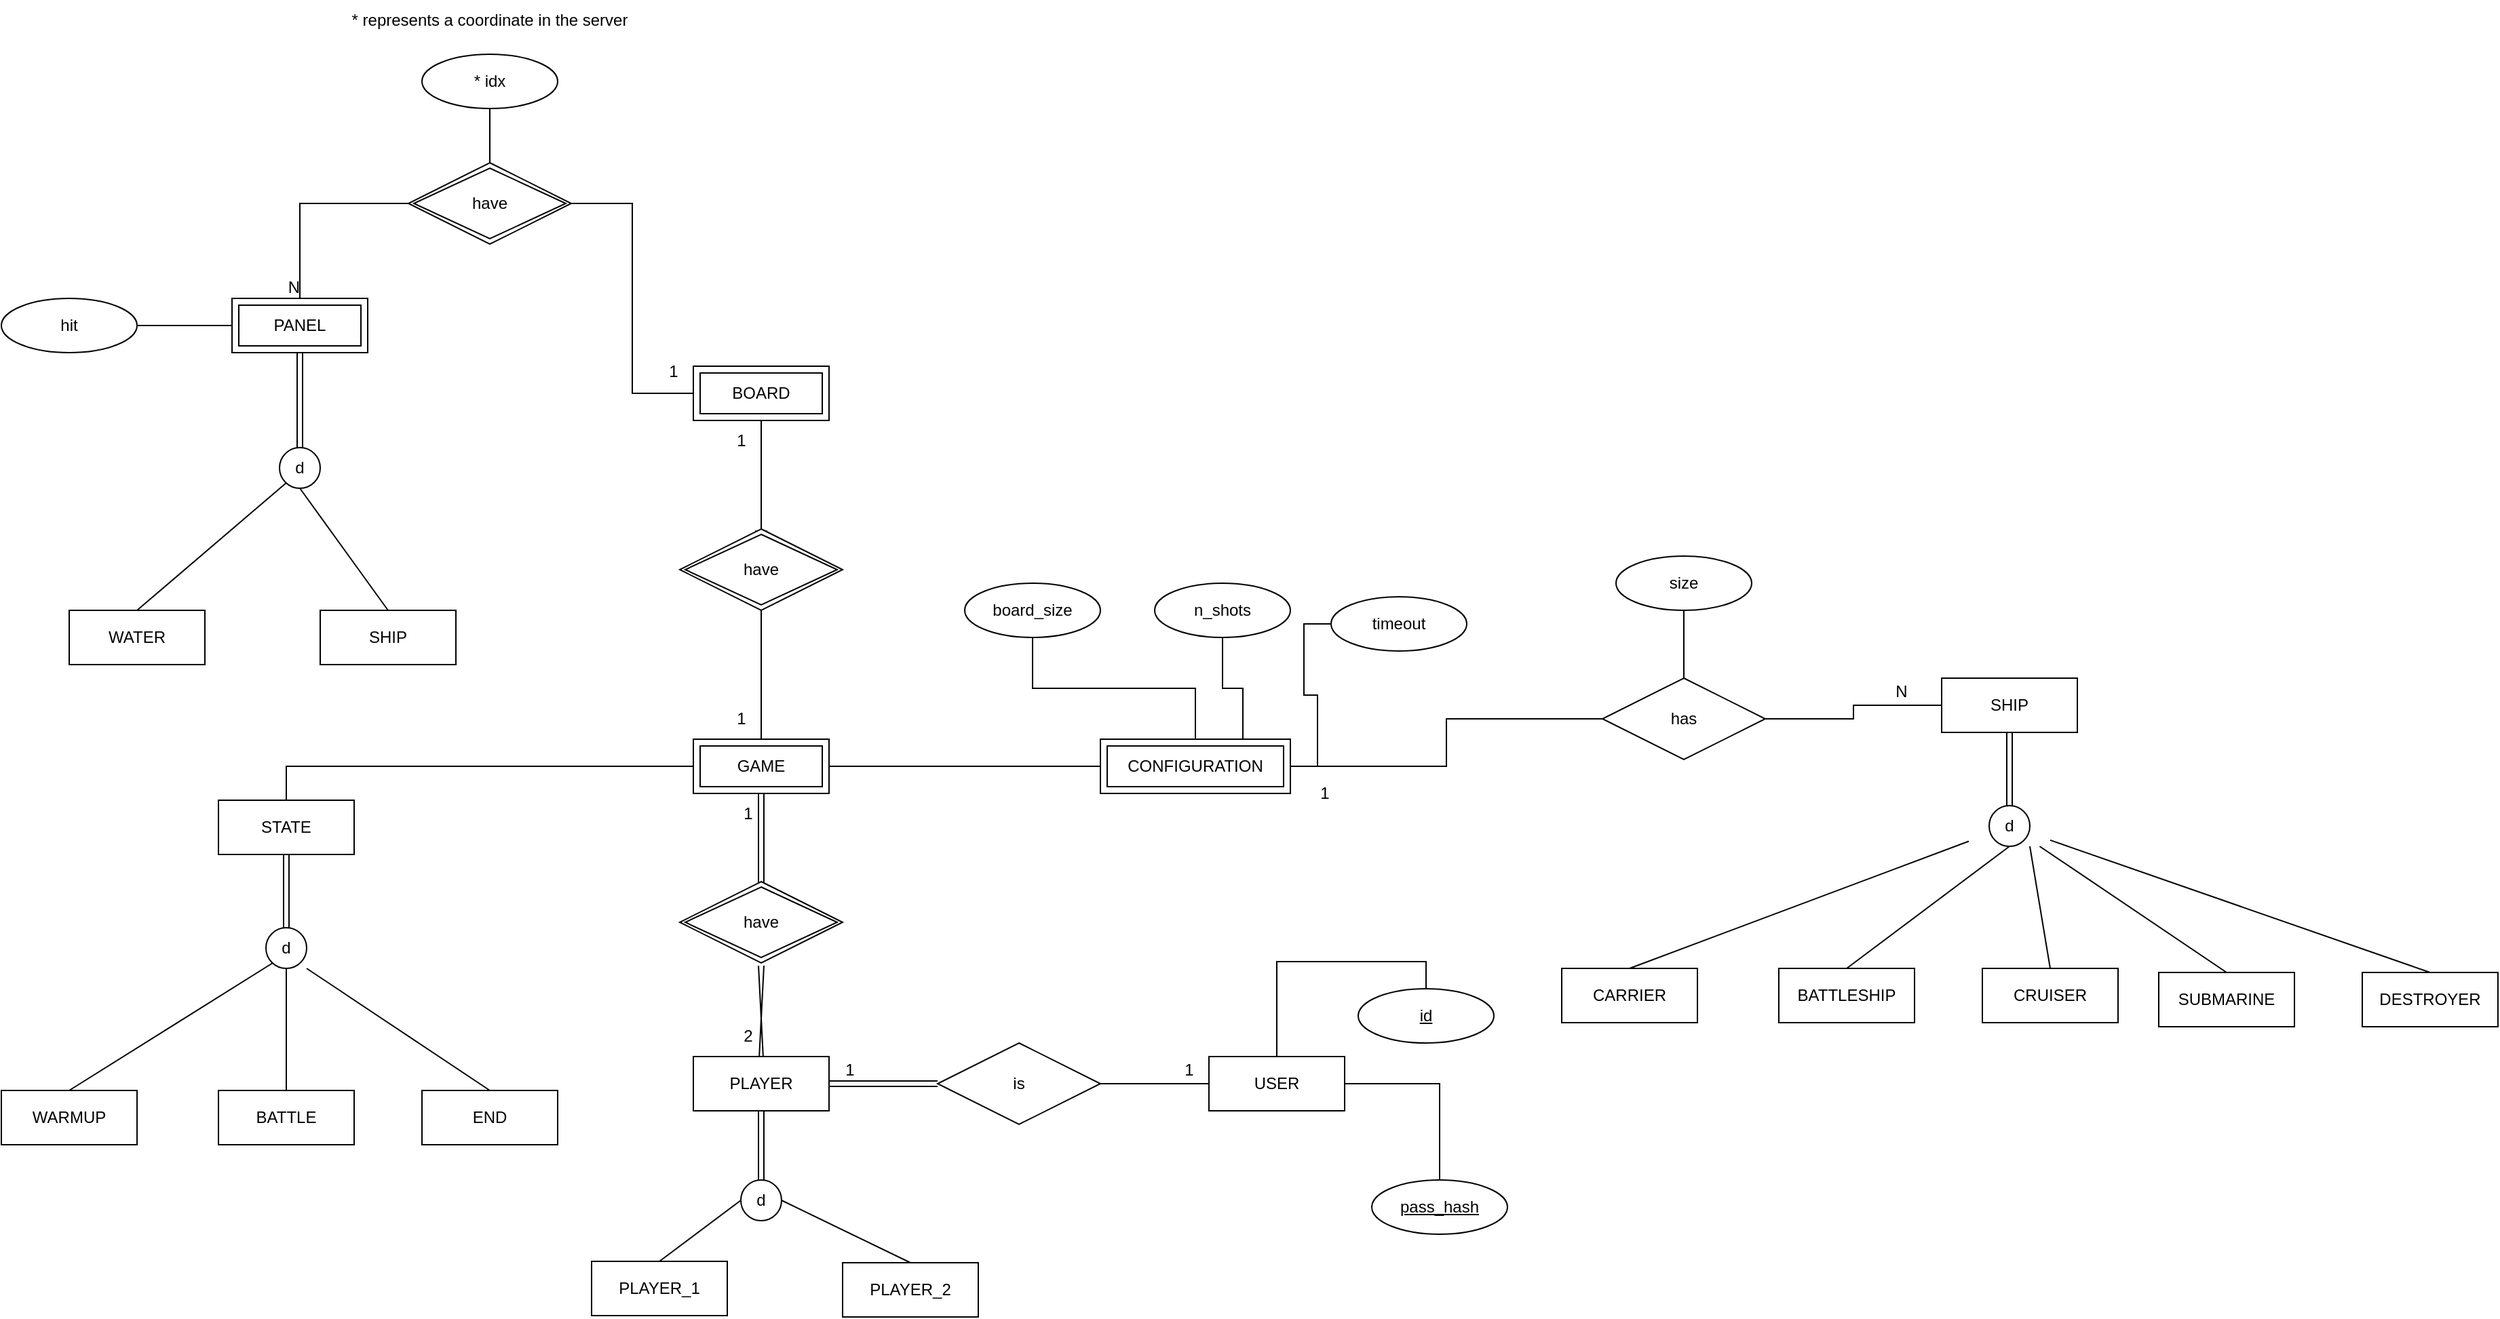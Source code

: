 <mxfile version="15.5.4" type="embed"><diagram id="sa6Q3xUmAi24UDrEMSUv" name="Página-1"><mxGraphModel dx="1499" dy="1689" grid="1" gridSize="10" guides="1" tooltips="1" connect="1" arrows="1" fold="1" page="1" pageScale="1" pageWidth="827" pageHeight="1169" math="0" shadow="0"><root><mxCell id="0"/><mxCell id="1" parent="0"/><mxCell id="XrOO0wk5_OICAEsCVDQP-19" style="edgeStyle=orthogonalEdgeStyle;rounded=0;orthogonalLoop=1;jettySize=auto;html=1;endArrow=none;endFill=0;shape=link;" parent="1" edge="1"><mxGeometry relative="1" as="geometry"><mxPoint x="180" y="85" as="sourcePoint"/><mxPoint x="180" y="152" as="targetPoint"/></mxGeometry></mxCell><mxCell id="XrOO0wk5_OICAEsCVDQP-20" style="edgeStyle=orthogonalEdgeStyle;rounded=0;orthogonalLoop=1;jettySize=auto;html=1;endArrow=none;endFill=0;horizontal=1;shape=link;" parent="1" edge="1"><mxGeometry relative="1" as="geometry"><mxPoint x="180" y="290" as="targetPoint"/><mxPoint x="180" y="212" as="sourcePoint"/><Array as="points"><mxPoint x="180" y="300"/></Array></mxGeometry></mxCell><mxCell id="XrOO0wk5_OICAEsCVDQP-22" value="1" style="text;html=1;align=center;verticalAlign=middle;resizable=0;points=[];autosize=1;strokeColor=none;fillColor=none;" parent="1" vertex="1"><mxGeometry x="155" y="85" width="30" height="30" as="geometry"/></mxCell><mxCell id="5" value="PLAYER" style="whiteSpace=wrap;html=1;align=center;" parent="1" vertex="1"><mxGeometry x="130" y="279" width="100" height="40" as="geometry"/></mxCell><mxCell id="9" value="" style="shape=link;html=1;rounded=0;exitX=0.5;exitY=1;exitDx=0;exitDy=0;startArrow=none;" parent="1" source="13" edge="1"><mxGeometry relative="1" as="geometry"><mxPoint x="240" y="180" as="sourcePoint"/><mxPoint x="180" y="390" as="targetPoint"/></mxGeometry></mxCell><mxCell id="10" value="1" style="resizable=0;html=1;align=right;verticalAlign=bottom;" parent="9" connectable="0" vertex="1"><mxGeometry x="1" relative="1" as="geometry"/></mxCell><mxCell id="11" value="PLAYER_1" style="whiteSpace=wrap;html=1;align=center;" parent="1" vertex="1"><mxGeometry x="55" y="430" width="100" height="40" as="geometry"/></mxCell><mxCell id="12" value="PLAYER_2" style="whiteSpace=wrap;html=1;align=center;" parent="1" vertex="1"><mxGeometry x="240" y="431" width="100" height="40" as="geometry"/></mxCell><mxCell id="13" value="" style="ellipse;whiteSpace=wrap;html=1;" parent="1" vertex="1"><mxGeometry x="165" y="370" width="30" height="30" as="geometry"/></mxCell><mxCell id="14" value="" style="shape=link;html=1;rounded=0;exitX=0.5;exitY=1;exitDx=0;exitDy=0;endArrow=none;" parent="1" source="5" target="13" edge="1"><mxGeometry relative="1" as="geometry"><mxPoint x="180" y="319" as="sourcePoint"/><mxPoint x="180" y="390" as="targetPoint"/></mxGeometry></mxCell><mxCell id="17" value="" style="endArrow=none;html=1;rounded=0;exitX=0.5;exitY=0;exitDx=0;exitDy=0;entryX=0;entryY=0.5;entryDx=0;entryDy=0;" parent="1" source="11" target="13" edge="1"><mxGeometry relative="1" as="geometry"><mxPoint x="210" y="300" as="sourcePoint"/><mxPoint x="370" y="300" as="targetPoint"/></mxGeometry></mxCell><mxCell id="18" value="" style="endArrow=none;html=1;rounded=0;exitX=0.5;exitY=0;exitDx=0;exitDy=0;entryX=1;entryY=0.5;entryDx=0;entryDy=0;" parent="1" source="12" target="13" edge="1"><mxGeometry relative="1" as="geometry"><mxPoint x="115" y="440" as="sourcePoint"/><mxPoint x="175" y="395" as="targetPoint"/></mxGeometry></mxCell><mxCell id="19" value="d" style="text;html=1;strokeColor=none;fillColor=none;align=center;verticalAlign=middle;whiteSpace=wrap;rounded=0;" parent="1" vertex="1"><mxGeometry x="150" y="370" width="60" height="30" as="geometry"/></mxCell><mxCell id="20" value="2" style="text;html=1;align=center;verticalAlign=middle;resizable=0;points=[];autosize=1;strokeColor=none;fillColor=none;" parent="1" vertex="1"><mxGeometry x="160" y="254" width="20" height="20" as="geometry"/></mxCell><mxCell id="84" style="edgeStyle=orthogonalEdgeStyle;rounded=0;orthogonalLoop=1;jettySize=auto;html=1;endArrow=none;endFill=0;" parent="1" source="24" target="83" edge="1"><mxGeometry relative="1" as="geometry"/></mxCell><mxCell id="24" value="USER" style="whiteSpace=wrap;html=1;align=center;" parent="1" vertex="1"><mxGeometry x="510" y="279" width="100" height="40" as="geometry"/></mxCell><mxCell id="27" style="edgeStyle=orthogonalEdgeStyle;rounded=0;orthogonalLoop=1;jettySize=auto;html=1;endArrow=none;endFill=0;" parent="1" source="25" target="24" edge="1"><mxGeometry relative="1" as="geometry"/></mxCell><mxCell id="25" value="is" style="shape=rhombus;perimeter=rhombusPerimeter;whiteSpace=wrap;html=1;align=center;" parent="1" vertex="1"><mxGeometry x="310" y="269" width="120" height="60" as="geometry"/></mxCell><mxCell id="29" value="" style="endArrow=none;html=1;rounded=0;verticalAlign=middle;exitX=1;exitY=0.5;exitDx=0;exitDy=0;entryX=0;entryY=0.5;entryDx=0;entryDy=0;shape=link;" parent="1" source="5" target="25" edge="1"><mxGeometry relative="1" as="geometry"><mxPoint x="220" y="310" as="sourcePoint"/><mxPoint x="380" y="310" as="targetPoint"/></mxGeometry></mxCell><mxCell id="30" value="1" style="text;html=1;align=center;verticalAlign=middle;resizable=0;points=[];autosize=1;strokeColor=none;fillColor=none;" parent="1" vertex="1"><mxGeometry x="230" y="274" width="30" height="30" as="geometry"/></mxCell><mxCell id="31" value="1" style="text;html=1;align=center;verticalAlign=middle;resizable=0;points=[];autosize=1;strokeColor=none;fillColor=none;" parent="1" vertex="1"><mxGeometry x="480" y="274" width="30" height="30" as="geometry"/></mxCell><mxCell id="32" value="id" style="ellipse;whiteSpace=wrap;html=1;align=center;fontStyle=4" parent="1" vertex="1"><mxGeometry x="620" y="229" width="100" height="40" as="geometry"/></mxCell><mxCell id="33" style="edgeStyle=orthogonalEdgeStyle;rounded=0;orthogonalLoop=1;jettySize=auto;html=1;endArrow=none;endFill=0;exitX=0.5;exitY=0;exitDx=0;exitDy=0;entryX=0.5;entryY=0;entryDx=0;entryDy=0;" parent="1" source="32" target="24" edge="1"><mxGeometry relative="1" as="geometry"><mxPoint x="440" y="309" as="sourcePoint"/><mxPoint x="520" y="309" as="targetPoint"/></mxGeometry></mxCell><mxCell id="37" style="edgeStyle=orthogonalEdgeStyle;rounded=0;orthogonalLoop=1;jettySize=auto;html=1;entryX=0.5;entryY=0;entryDx=0;entryDy=0;endArrow=none;endFill=0;" parent="1" source="34" target="36" edge="1"><mxGeometry relative="1" as="geometry"/></mxCell><mxCell id="34" value="GAME" style="shape=ext;margin=3;double=1;whiteSpace=wrap;html=1;align=center;" parent="1" vertex="1"><mxGeometry x="130" y="45" width="100" height="40" as="geometry"/></mxCell><mxCell id="35" value="have" style="shape=rhombus;double=1;perimeter=rhombusPerimeter;whiteSpace=wrap;html=1;align=center;" parent="1" vertex="1"><mxGeometry x="120" y="150" width="120" height="60" as="geometry"/></mxCell><mxCell id="36" value="STATE" style="whiteSpace=wrap;html=1;align=center;" parent="1" vertex="1"><mxGeometry x="-220" y="90" width="100" height="40" as="geometry"/></mxCell><mxCell id="38" value="" style="shape=link;html=1;rounded=0;exitX=0.5;exitY=1;exitDx=0;exitDy=0;endArrow=none;" parent="1" source="36" edge="1"><mxGeometry relative="1" as="geometry"><mxPoint x="80" y="289" as="sourcePoint"/><mxPoint x="-170" y="190" as="targetPoint"/></mxGeometry></mxCell><mxCell id="39" value="WARMUP" style="whiteSpace=wrap;html=1;align=center;" parent="1" vertex="1"><mxGeometry x="-380" y="304" width="100" height="40" as="geometry"/></mxCell><mxCell id="44" value="" style="ellipse;whiteSpace=wrap;html=1;" parent="1" vertex="1"><mxGeometry x="-185" y="184" width="30" height="30" as="geometry"/></mxCell><mxCell id="45" value="d" style="text;html=1;strokeColor=none;fillColor=none;align=center;verticalAlign=middle;whiteSpace=wrap;rounded=0;" parent="1" vertex="1"><mxGeometry x="-200" y="184" width="60" height="30" as="geometry"/></mxCell><mxCell id="46" value="" style="endArrow=none;html=1;rounded=0;exitX=0.5;exitY=0;exitDx=0;exitDy=0;" parent="1" source="39" edge="1"><mxGeometry relative="1" as="geometry"><mxPoint x="115" y="440" as="sourcePoint"/><mxPoint x="-180" y="210" as="targetPoint"/></mxGeometry></mxCell><mxCell id="47" value="BATTLE" style="whiteSpace=wrap;html=1;align=center;" parent="1" vertex="1"><mxGeometry x="-220" y="304" width="100" height="40" as="geometry"/></mxCell><mxCell id="48" value="END" style="whiteSpace=wrap;html=1;align=center;" parent="1" vertex="1"><mxGeometry x="-70" y="304" width="100" height="40" as="geometry"/></mxCell><mxCell id="49" value="" style="endArrow=none;html=1;rounded=0;exitX=0.5;exitY=0;exitDx=0;exitDy=0;entryX=0.5;entryY=1;entryDx=0;entryDy=0;" parent="1" source="47" target="45" edge="1"><mxGeometry relative="1" as="geometry"><mxPoint x="-320" y="314" as="sourcePoint"/><mxPoint x="-160" y="209" as="targetPoint"/></mxGeometry></mxCell><mxCell id="50" value="" style="endArrow=none;html=1;rounded=0;exitX=0.5;exitY=0;exitDx=0;exitDy=0;entryX=0.75;entryY=1;entryDx=0;entryDy=0;" parent="1" source="48" target="45" edge="1"><mxGeometry relative="1" as="geometry"><mxPoint x="-320" y="314" as="sourcePoint"/><mxPoint x="-170" y="220" as="targetPoint"/></mxGeometry></mxCell><mxCell id="56" style="edgeStyle=orthogonalEdgeStyle;rounded=0;orthogonalLoop=1;jettySize=auto;html=1;endArrow=none;endFill=0;" parent="1" source="55" target="34" edge="1"><mxGeometry relative="1" as="geometry"/></mxCell><mxCell id="87" style="edgeStyle=orthogonalEdgeStyle;rounded=0;orthogonalLoop=1;jettySize=auto;html=1;entryX=0;entryY=0.5;entryDx=0;entryDy=0;endArrow=none;endFill=0;" parent="1" source="55" target="86" edge="1"><mxGeometry relative="1" as="geometry"/></mxCell><mxCell id="55" value="CONFIGURATION" style="shape=ext;margin=3;double=1;whiteSpace=wrap;html=1;align=center;" parent="1" vertex="1"><mxGeometry x="430" y="45" width="140" height="40" as="geometry"/></mxCell><mxCell id="58" style="edgeStyle=orthogonalEdgeStyle;rounded=0;orthogonalLoop=1;jettySize=auto;html=1;endArrow=none;endFill=0;" parent="1" source="57" target="55" edge="1"><mxGeometry relative="1" as="geometry"/></mxCell><mxCell id="57" value="board_size" style="ellipse;whiteSpace=wrap;html=1;align=center;" parent="1" vertex="1"><mxGeometry x="330" y="-70" width="100" height="40" as="geometry"/></mxCell><mxCell id="61" style="edgeStyle=orthogonalEdgeStyle;rounded=0;orthogonalLoop=1;jettySize=auto;html=1;entryX=0.75;entryY=0;entryDx=0;entryDy=0;endArrow=none;endFill=0;" parent="1" source="59" target="55" edge="1"><mxGeometry relative="1" as="geometry"/></mxCell><mxCell id="59" value="n_shots" style="ellipse;whiteSpace=wrap;html=1;align=center;" parent="1" vertex="1"><mxGeometry x="470" y="-70" width="100" height="40" as="geometry"/></mxCell><mxCell id="63" style="edgeStyle=orthogonalEdgeStyle;rounded=0;orthogonalLoop=1;jettySize=auto;html=1;entryX=1;entryY=0.5;entryDx=0;entryDy=0;endArrow=none;endFill=0;" parent="1" source="62" target="55" edge="1"><mxGeometry relative="1" as="geometry"/></mxCell><mxCell id="62" value="timeout" style="ellipse;whiteSpace=wrap;html=1;align=center;" parent="1" vertex="1"><mxGeometry x="600" y="-60" width="100" height="40" as="geometry"/></mxCell><mxCell id="65" value="SHIP" style="whiteSpace=wrap;html=1;align=center;" parent="1" vertex="1"><mxGeometry x="1050" width="100" height="40" as="geometry"/></mxCell><mxCell id="66" value="" style="shape=link;html=1;rounded=0;exitX=0.5;exitY=1;exitDx=0;exitDy=0;endArrow=none;" parent="1" source="65" edge="1"><mxGeometry relative="1" as="geometry"><mxPoint x="1350" y="199" as="sourcePoint"/><mxPoint x="1100" y="100" as="targetPoint"/></mxGeometry></mxCell><mxCell id="67" value="CARRIER" style="whiteSpace=wrap;html=1;align=center;" parent="1" vertex="1"><mxGeometry x="770" y="214" width="100" height="40" as="geometry"/></mxCell><mxCell id="68" value="" style="ellipse;whiteSpace=wrap;html=1;" parent="1" vertex="1"><mxGeometry x="1085" y="94" width="30" height="30" as="geometry"/></mxCell><mxCell id="69" value="d" style="text;html=1;strokeColor=none;fillColor=none;align=center;verticalAlign=middle;whiteSpace=wrap;rounded=0;" parent="1" vertex="1"><mxGeometry x="1070" y="94" width="60" height="30" as="geometry"/></mxCell><mxCell id="70" value="" style="endArrow=none;html=1;rounded=0;exitX=0.5;exitY=0;exitDx=0;exitDy=0;" parent="1" source="67" target="69" edge="1"><mxGeometry relative="1" as="geometry"><mxPoint x="1265" y="350" as="sourcePoint"/><mxPoint x="970" y="120" as="targetPoint"/></mxGeometry></mxCell><mxCell id="71" value="BATTLESHIP" style="whiteSpace=wrap;html=1;align=center;" parent="1" vertex="1"><mxGeometry x="930" y="214" width="100" height="40" as="geometry"/></mxCell><mxCell id="72" value="CRUISER" style="whiteSpace=wrap;html=1;align=center;" parent="1" vertex="1"><mxGeometry x="1080" y="214" width="100" height="40" as="geometry"/></mxCell><mxCell id="73" value="" style="endArrow=none;html=1;rounded=0;exitX=0.5;exitY=0;exitDx=0;exitDy=0;entryX=0.5;entryY=1;entryDx=0;entryDy=0;" parent="1" source="71" target="69" edge="1"><mxGeometry relative="1" as="geometry"><mxPoint x="830" y="224" as="sourcePoint"/><mxPoint x="990" y="119" as="targetPoint"/></mxGeometry></mxCell><mxCell id="74" value="" style="endArrow=none;html=1;rounded=0;exitX=0.5;exitY=0;exitDx=0;exitDy=0;entryX=0.75;entryY=1;entryDx=0;entryDy=0;" parent="1" source="72" target="69" edge="1"><mxGeometry relative="1" as="geometry"><mxPoint x="830" y="224" as="sourcePoint"/><mxPoint x="980" y="130" as="targetPoint"/></mxGeometry></mxCell><mxCell id="77" value="DESTROYER" style="whiteSpace=wrap;html=1;align=center;" parent="1" vertex="1"><mxGeometry x="1360" y="217" width="100" height="40" as="geometry"/></mxCell><mxCell id="78" value="SUBMARINE" style="whiteSpace=wrap;html=1;align=center;" parent="1" vertex="1"><mxGeometry x="1210" y="217" width="100" height="40" as="geometry"/></mxCell><mxCell id="79" value="" style="endArrow=none;html=1;rounded=0;exitX=0.5;exitY=0;exitDx=0;exitDy=0;" parent="1" source="78" target="69" edge="1"><mxGeometry relative="1" as="geometry"><mxPoint x="1110" y="227" as="sourcePoint"/><mxPoint x="1260" y="127" as="targetPoint"/></mxGeometry></mxCell><mxCell id="80" value="" style="endArrow=none;html=1;rounded=0;exitX=0.5;exitY=0;exitDx=0;exitDy=0;" parent="1" source="77" target="69" edge="1"><mxGeometry relative="1" as="geometry"><mxPoint x="1110" y="227" as="sourcePoint"/><mxPoint x="1275" y="127" as="targetPoint"/></mxGeometry></mxCell><mxCell id="83" value="pass_hash" style="ellipse;whiteSpace=wrap;html=1;align=center;fontStyle=4" parent="1" vertex="1"><mxGeometry x="630" y="370" width="100" height="40" as="geometry"/></mxCell><mxCell id="88" style="edgeStyle=orthogonalEdgeStyle;rounded=0;orthogonalLoop=1;jettySize=auto;html=1;endArrow=none;endFill=0;" parent="1" source="86" target="65" edge="1"><mxGeometry relative="1" as="geometry"/></mxCell><mxCell id="86" value="has" style="shape=rhombus;perimeter=rhombusPerimeter;whiteSpace=wrap;html=1;align=center;" parent="1" vertex="1"><mxGeometry x="800" width="120" height="60" as="geometry"/></mxCell><mxCell id="89" value="1" style="text;html=1;align=center;verticalAlign=middle;resizable=0;points=[];autosize=1;strokeColor=none;fillColor=none;" parent="1" vertex="1"><mxGeometry x="580" y="70" width="30" height="30" as="geometry"/></mxCell><mxCell id="90" value="N" style="text;html=1;align=center;verticalAlign=middle;resizable=0;points=[];autosize=1;strokeColor=none;fillColor=none;" parent="1" vertex="1"><mxGeometry x="1010" width="20" height="20" as="geometry"/></mxCell><mxCell id="92" style="edgeStyle=orthogonalEdgeStyle;rounded=0;orthogonalLoop=1;jettySize=auto;html=1;endArrow=none;endFill=0;" parent="1" source="91" target="86" edge="1"><mxGeometry relative="1" as="geometry"/></mxCell><mxCell id="91" value="size" style="ellipse;whiteSpace=wrap;html=1;align=center;" parent="1" vertex="1"><mxGeometry x="810" y="-90" width="100" height="40" as="geometry"/></mxCell><mxCell id="96" style="edgeStyle=orthogonalEdgeStyle;rounded=0;orthogonalLoop=1;jettySize=auto;html=1;entryX=0.5;entryY=0.167;entryDx=0;entryDy=0;entryPerimeter=0;" edge="1" parent="1" source="93" target="95"><mxGeometry relative="1" as="geometry"/></mxCell><mxCell id="117" style="edgeStyle=orthogonalEdgeStyle;rounded=0;orthogonalLoop=1;jettySize=auto;html=1;entryX=1;entryY=0.5;entryDx=0;entryDy=0;endArrow=none;endFill=0;" edge="1" parent="1" source="93" target="116"><mxGeometry relative="1" as="geometry"/></mxCell><mxCell id="93" value="BOARD" style="shape=ext;margin=3;double=1;whiteSpace=wrap;html=1;align=center;" vertex="1" parent="1"><mxGeometry x="130" y="-230" width="100" height="40" as="geometry"/></mxCell><mxCell id="97" style="edgeStyle=orthogonalEdgeStyle;rounded=0;orthogonalLoop=1;jettySize=auto;html=1;endArrow=none;endFill=0;" edge="1" parent="1" source="95" target="34"><mxGeometry relative="1" as="geometry"><mxPoint x="180" y="60" as="targetPoint"/></mxGeometry></mxCell><mxCell id="95" value="have" style="shape=rhombus;double=1;perimeter=rhombusPerimeter;whiteSpace=wrap;html=1;align=center;" vertex="1" parent="1"><mxGeometry x="120" y="-110" width="120" height="60" as="geometry"/></mxCell><mxCell id="98" value="1" style="text;html=1;align=center;verticalAlign=middle;resizable=0;points=[];autosize=1;strokeColor=none;fillColor=none;" vertex="1" parent="1"><mxGeometry x="150" y="15" width="30" height="30" as="geometry"/></mxCell><mxCell id="99" value="1" style="text;html=1;align=center;verticalAlign=middle;resizable=0;points=[];autosize=1;strokeColor=none;fillColor=none;" vertex="1" parent="1"><mxGeometry x="150" y="-190" width="30" height="30" as="geometry"/></mxCell><mxCell id="100" value="PANEL" style="shape=ext;margin=3;double=1;whiteSpace=wrap;html=1;align=center;" vertex="1" parent="1"><mxGeometry x="-210" y="-280" width="100" height="40" as="geometry"/></mxCell><mxCell id="101" value="WATER" style="whiteSpace=wrap;html=1;align=center;" vertex="1" parent="1"><mxGeometry x="-330" y="-50" width="100" height="40" as="geometry"/></mxCell><mxCell id="102" value="" style="ellipse;whiteSpace=wrap;html=1;" vertex="1" parent="1"><mxGeometry x="-175" y="-170" width="30" height="30" as="geometry"/></mxCell><mxCell id="103" value="d" style="text;html=1;strokeColor=none;fillColor=none;align=center;verticalAlign=middle;whiteSpace=wrap;rounded=0;" vertex="1" parent="1"><mxGeometry x="-190" y="-170" width="60" height="30" as="geometry"/></mxCell><mxCell id="104" value="" style="endArrow=none;html=1;rounded=0;exitX=0.5;exitY=0;exitDx=0;exitDy=0;" edge="1" source="101" parent="1"><mxGeometry relative="1" as="geometry"><mxPoint x="125" y="86" as="sourcePoint"/><mxPoint x="-170" y="-144" as="targetPoint"/></mxGeometry></mxCell><mxCell id="105" value="SHIP" style="whiteSpace=wrap;html=1;align=center;" vertex="1" parent="1"><mxGeometry x="-145" y="-50" width="100" height="40" as="geometry"/></mxCell><mxCell id="107" value="" style="endArrow=none;html=1;rounded=0;exitX=0.5;exitY=0;exitDx=0;exitDy=0;entryX=0.5;entryY=1;entryDx=0;entryDy=0;" edge="1" source="105" target="103" parent="1"><mxGeometry relative="1" as="geometry"><mxPoint x="-310" y="-40" as="sourcePoint"/><mxPoint x="-150" y="-145" as="targetPoint"/></mxGeometry></mxCell><mxCell id="112" value="" style="shape=link;html=1;rounded=0;" edge="1" parent="1" source="100" target="103"><mxGeometry relative="1" as="geometry"><mxPoint x="-170" y="-360" as="sourcePoint"/><mxPoint x="-10" y="-360" as="targetPoint"/></mxGeometry></mxCell><mxCell id="114" value="N" style="resizable=0;html=1;align=right;verticalAlign=bottom;" connectable="0" vertex="1" parent="112"><mxGeometry x="1" relative="1" as="geometry"><mxPoint y="-110" as="offset"/></mxGeometry></mxCell><mxCell id="118" style="edgeStyle=orthogonalEdgeStyle;rounded=0;orthogonalLoop=1;jettySize=auto;html=1;endArrow=none;endFill=0;" edge="1" parent="1" source="116" target="100"><mxGeometry relative="1" as="geometry"/></mxCell><mxCell id="124" style="edgeStyle=orthogonalEdgeStyle;rounded=0;orthogonalLoop=1;jettySize=auto;html=1;entryX=0.5;entryY=1;entryDx=0;entryDy=0;endArrow=none;endFill=0;" edge="1" parent="1" source="116" target="123"><mxGeometry relative="1" as="geometry"/></mxCell><mxCell id="116" value="have" style="shape=rhombus;double=1;perimeter=rhombusPerimeter;whiteSpace=wrap;html=1;align=center;" vertex="1" parent="1"><mxGeometry x="-80" y="-380" width="120" height="60" as="geometry"/></mxCell><mxCell id="119" value="1" style="text;html=1;align=center;verticalAlign=middle;resizable=0;points=[];autosize=1;strokeColor=none;fillColor=none;" vertex="1" parent="1"><mxGeometry x="100" y="-241" width="30" height="30" as="geometry"/></mxCell><mxCell id="121" style="edgeStyle=orthogonalEdgeStyle;rounded=0;orthogonalLoop=1;jettySize=auto;html=1;entryX=0;entryY=0.5;entryDx=0;entryDy=0;endArrow=none;endFill=0;" edge="1" parent="1" source="120" target="100"><mxGeometry relative="1" as="geometry"/></mxCell><mxCell id="120" value="hit" style="ellipse;whiteSpace=wrap;html=1;align=center;" vertex="1" parent="1"><mxGeometry x="-380" y="-280" width="100" height="40" as="geometry"/></mxCell><mxCell id="123" value="* idx" style="ellipse;whiteSpace=wrap;html=1;align=center;" vertex="1" parent="1"><mxGeometry x="-70" y="-460" width="100" height="40" as="geometry"/></mxCell><mxCell id="125" value="* represents a coordinate in the server" style="text;html=1;strokeColor=none;fillColor=none;align=center;verticalAlign=middle;whiteSpace=wrap;rounded=0;" vertex="1" parent="1"><mxGeometry x="-140" y="-500" width="240" height="30" as="geometry"/></mxCell></root></mxGraphModel></diagram></mxfile>